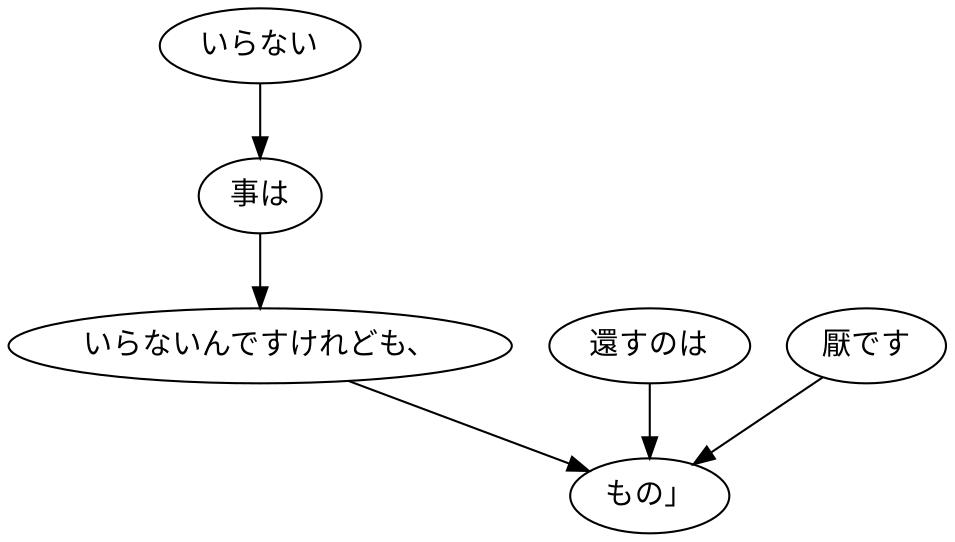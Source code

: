 digraph graph7136 {
	node0 [label="いらない"];
	node1 [label="事は"];
	node2 [label="いらないんですけれども、"];
	node3 [label="還すのは"];
	node4 [label="厭です"];
	node5 [label="もの」"];
	node0 -> node1;
	node1 -> node2;
	node2 -> node5;
	node3 -> node5;
	node4 -> node5;
}
